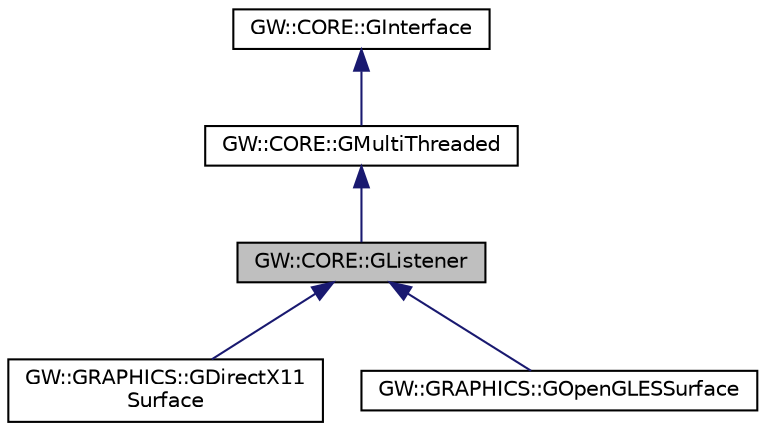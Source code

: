 digraph "GW::CORE::GListener"
{
  edge [fontname="Helvetica",fontsize="10",labelfontname="Helvetica",labelfontsize="10"];
  node [fontname="Helvetica",fontsize="10",shape=record];
  Node0 [label="GW::CORE::GListener",height=0.2,width=0.4,color="black", fillcolor="grey75", style="filled", fontcolor="black"];
  Node1 -> Node0 [dir="back",color="midnightblue",fontsize="10",style="solid"];
  Node1 [label="GW::CORE::GMultiThreaded",height=0.2,width=0.4,color="black", fillcolor="white", style="filled",URL="$classGW_1_1CORE_1_1GMultiThreaded.html",tooltip="This interface is only used to label and query interfaces which promise to 100% internally support th..."];
  Node2 -> Node1 [dir="back",color="midnightblue",fontsize="10",style="solid"];
  Node2 [label="GW::CORE::GInterface",height=0.2,width=0.4,color="black", fillcolor="white", style="filled",URL="$classGW_1_1CORE_1_1GInterface.html",tooltip="Base interface all Gateware interfaces must support at a minimum. "];
  Node0 -> Node3 [dir="back",color="midnightblue",fontsize="10",style="solid"];
  Node3 [label="GW::GRAPHICS::GDirectX11\lSurface",height=0.2,width=0.4,color="black", fillcolor="white", style="filled",URL="$classGW_1_1GRAPHICS_1_1GDirectX11Surface.html"];
  Node0 -> Node4 [dir="back",color="midnightblue",fontsize="10",style="solid"];
  Node4 [label="GW::GRAPHICS::GOpenGLESSurface",height=0.2,width=0.4,color="black", fillcolor="white", style="filled",URL="$classGW_1_1GRAPHICS_1_1GOpenGLESSurface.html"];
}
